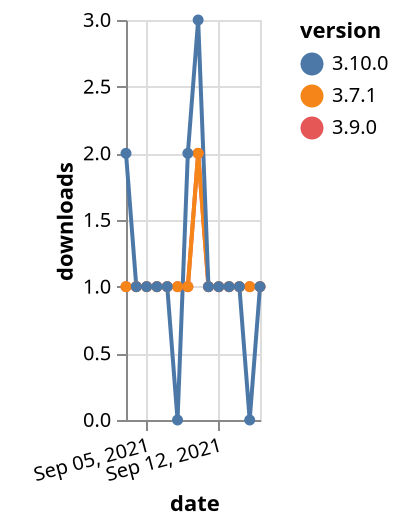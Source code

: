 {"$schema": "https://vega.github.io/schema/vega-lite/v5.json", "description": "A simple bar chart with embedded data.", "data": {"values": [{"date": "2021-09-03", "total": 171, "delta": 1, "version": "3.9.0"}, {"date": "2021-09-04", "total": 172, "delta": 1, "version": "3.9.0"}, {"date": "2021-09-05", "total": 173, "delta": 1, "version": "3.9.0"}, {"date": "2021-09-06", "total": 174, "delta": 1, "version": "3.9.0"}, {"date": "2021-09-07", "total": 175, "delta": 1, "version": "3.9.0"}, {"date": "2021-09-08", "total": 176, "delta": 1, "version": "3.9.0"}, {"date": "2021-09-09", "total": 177, "delta": 1, "version": "3.9.0"}, {"date": "2021-09-10", "total": 179, "delta": 2, "version": "3.9.0"}, {"date": "2021-09-11", "total": 180, "delta": 1, "version": "3.9.0"}, {"date": "2021-09-12", "total": 181, "delta": 1, "version": "3.9.0"}, {"date": "2021-09-13", "total": 182, "delta": 1, "version": "3.9.0"}, {"date": "2021-09-14", "total": 183, "delta": 1, "version": "3.9.0"}, {"date": "2021-09-15", "total": 184, "delta": 1, "version": "3.9.0"}, {"date": "2021-09-16", "total": 185, "delta": 1, "version": "3.9.0"}, {"date": "2021-09-03", "total": 220, "delta": 1, "version": "3.7.1"}, {"date": "2021-09-04", "total": 221, "delta": 1, "version": "3.7.1"}, {"date": "2021-09-05", "total": 222, "delta": 1, "version": "3.7.1"}, {"date": "2021-09-06", "total": 223, "delta": 1, "version": "3.7.1"}, {"date": "2021-09-07", "total": 224, "delta": 1, "version": "3.7.1"}, {"date": "2021-09-08", "total": 225, "delta": 1, "version": "3.7.1"}, {"date": "2021-09-09", "total": 226, "delta": 1, "version": "3.7.1"}, {"date": "2021-09-10", "total": 228, "delta": 2, "version": "3.7.1"}, {"date": "2021-09-11", "total": 229, "delta": 1, "version": "3.7.1"}, {"date": "2021-09-12", "total": 230, "delta": 1, "version": "3.7.1"}, {"date": "2021-09-13", "total": 231, "delta": 1, "version": "3.7.1"}, {"date": "2021-09-14", "total": 232, "delta": 1, "version": "3.7.1"}, {"date": "2021-09-15", "total": 233, "delta": 1, "version": "3.7.1"}, {"date": "2021-09-16", "total": 234, "delta": 1, "version": "3.7.1"}, {"date": "2021-09-03", "total": 284, "delta": 2, "version": "3.10.0"}, {"date": "2021-09-04", "total": 285, "delta": 1, "version": "3.10.0"}, {"date": "2021-09-05", "total": 286, "delta": 1, "version": "3.10.0"}, {"date": "2021-09-06", "total": 287, "delta": 1, "version": "3.10.0"}, {"date": "2021-09-07", "total": 288, "delta": 1, "version": "3.10.0"}, {"date": "2021-09-08", "total": 288, "delta": 0, "version": "3.10.0"}, {"date": "2021-09-09", "total": 290, "delta": 2, "version": "3.10.0"}, {"date": "2021-09-10", "total": 293, "delta": 3, "version": "3.10.0"}, {"date": "2021-09-11", "total": 294, "delta": 1, "version": "3.10.0"}, {"date": "2021-09-12", "total": 295, "delta": 1, "version": "3.10.0"}, {"date": "2021-09-13", "total": 296, "delta": 1, "version": "3.10.0"}, {"date": "2021-09-14", "total": 297, "delta": 1, "version": "3.10.0"}, {"date": "2021-09-15", "total": 297, "delta": 0, "version": "3.10.0"}, {"date": "2021-09-16", "total": 298, "delta": 1, "version": "3.10.0"}]}, "width": "container", "mark": {"type": "line", "point": {"filled": true}}, "encoding": {"x": {"field": "date", "type": "temporal", "timeUnit": "yearmonthdate", "title": "date", "axis": {"labelAngle": -15}}, "y": {"field": "delta", "type": "quantitative", "title": "downloads"}, "color": {"field": "version", "type": "nominal"}, "tooltip": {"field": "delta"}}}